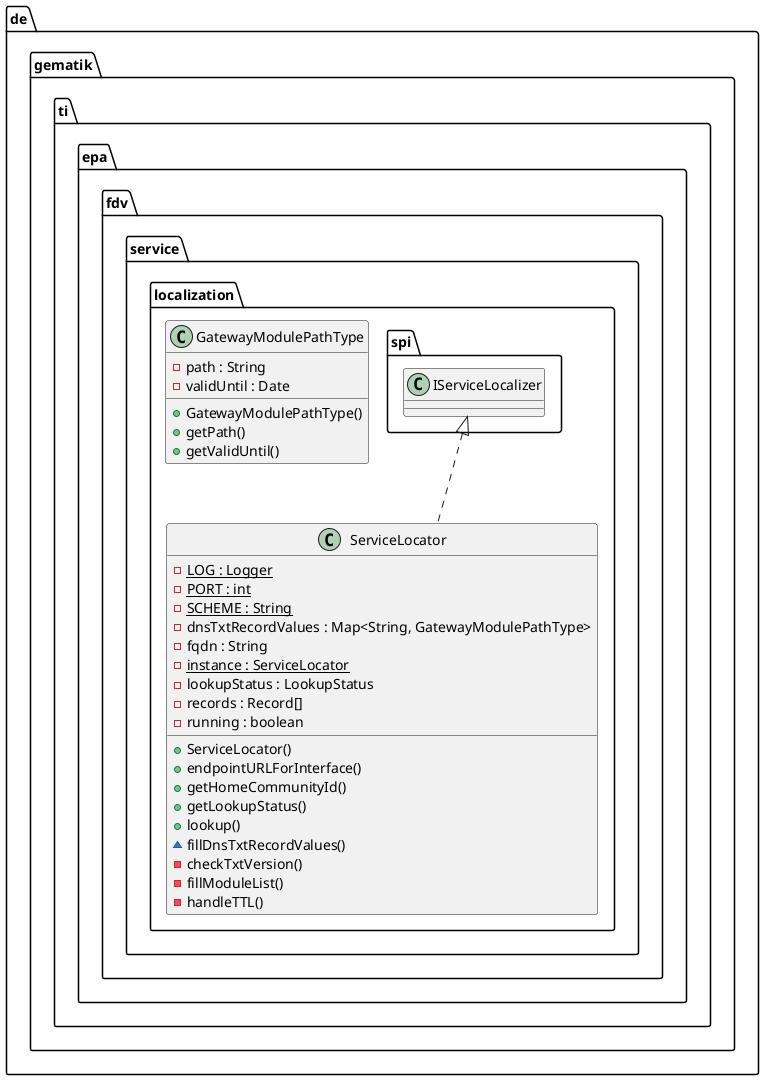 @startuml



  namespace de.gematik.ti.epa.fdv.service.localization {
    class de.gematik.ti.epa.fdv.service.localization.GatewayModulePathType {
        - path : String
        - validUntil : Date
        + GatewayModulePathType()
        + getPath()
        + getValidUntil()
    }
  }
  

  namespace de.gematik.ti.epa.fdv.service.localization {
    class de.gematik.ti.epa.fdv.service.localization.ServiceLocator {
        {static} - LOG : Logger
        {static} - PORT : int
        {static} - SCHEME : String
        - dnsTxtRecordValues : Map<String, GatewayModulePathType>
        - fqdn : String
        {static} - instance : ServiceLocator
        - lookupStatus : LookupStatus
        - records : Record[]
        - running : boolean
        + ServiceLocator()
        + endpointURLForInterface()
        + getHomeCommunityId()
        + getLookupStatus()
        + lookup()
        ~ fillDnsTxtRecordValues()
        - checkTxtVersion()
        - fillModuleList()
        - handleTTL()
    }
  }
  

  de.gematik.ti.epa.fdv.service.localization.ServiceLocator .up.|> de.gematik.ti.epa.fdv.service.localization.spi.IServiceLocalizer









@enduml
